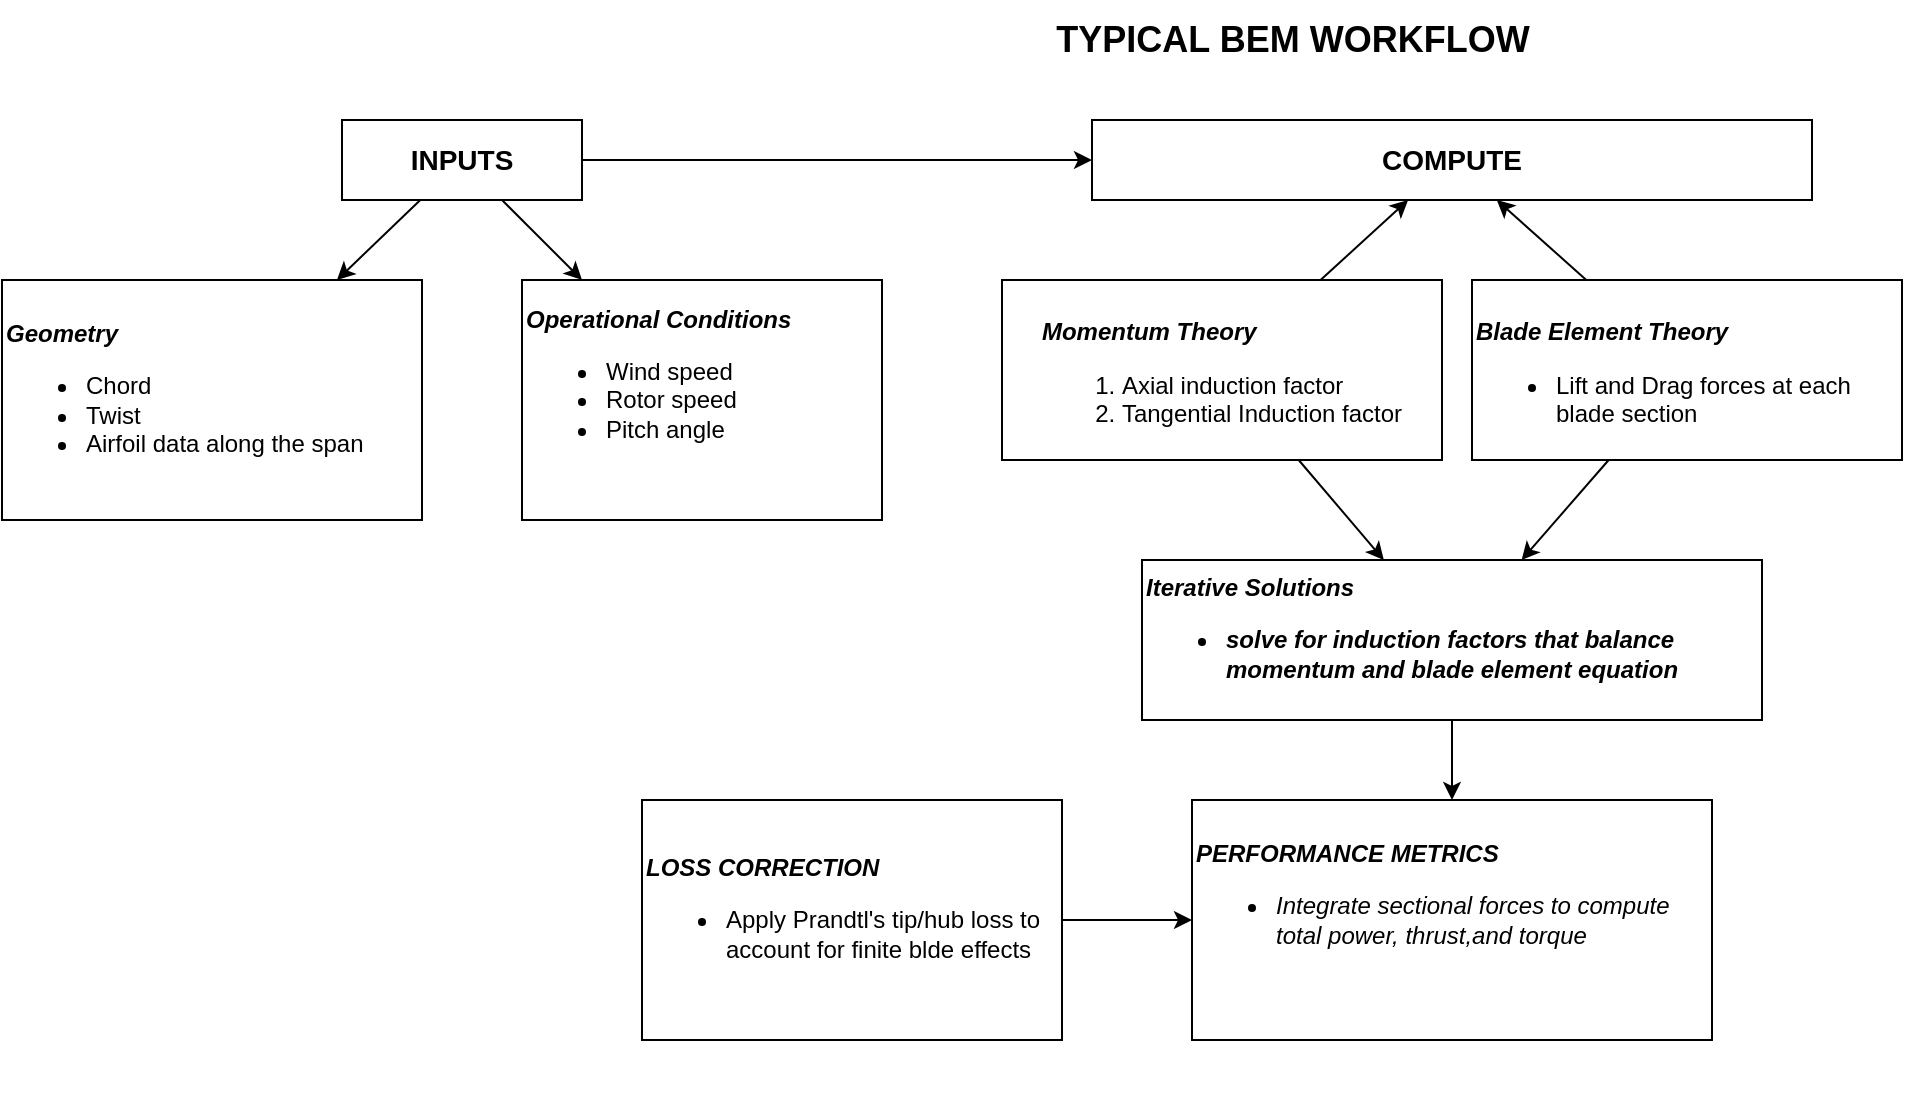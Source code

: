 <mxfile>
    <diagram id="puypHFc9u5uchjg3vgLu" name="Page-1">
        <mxGraphModel dx="1922" dy="1519" grid="1" gridSize="10" guides="1" tooltips="1" connect="1" arrows="1" fold="1" page="1" pageScale="1" pageWidth="850" pageHeight="1100" math="0" shadow="0">
            <root>
                <mxCell id="0"/>
                <mxCell id="1" parent="0"/>
                <mxCell id="6" value="" style="edgeStyle=none;html=1;" edge="1" parent="1" source="2" target="5">
                    <mxGeometry relative="1" as="geometry"/>
                </mxCell>
                <mxCell id="22" value="" style="edgeStyle=none;html=1;" edge="1" parent="1" source="2" target="21">
                    <mxGeometry relative="1" as="geometry"/>
                </mxCell>
                <mxCell id="54" value="" style="edgeStyle=none;html=1;" edge="1" parent="1" source="2" target="51">
                    <mxGeometry relative="1" as="geometry"/>
                </mxCell>
                <mxCell id="2" value="&lt;b&gt;&lt;font style=&quot;font-size: 14px;&quot;&gt;INPUTS&lt;/font&gt;&lt;/b&gt;" style="whiteSpace=wrap;html=1;" vertex="1" parent="1">
                    <mxGeometry x="-70" y="30" width="120" height="40" as="geometry"/>
                </mxCell>
                <mxCell id="5" value="&lt;div&gt;&lt;b&gt;&lt;i&gt;Geometry&lt;/i&gt;&lt;/b&gt;&lt;/div&gt;&lt;ul&gt;&lt;li&gt;&lt;span style=&quot;background-color: transparent;&quot;&gt;Chord&lt;/span&gt;&lt;/li&gt;&lt;li&gt;Twist&lt;/li&gt;&lt;li&gt;Airfoil data along the span&lt;/li&gt;&lt;/ul&gt;" style="whiteSpace=wrap;html=1;align=left;" vertex="1" parent="1">
                    <mxGeometry x="-240" y="110" width="210" height="120" as="geometry"/>
                </mxCell>
                <mxCell id="34" style="edgeStyle=none;html=1;exitX=1;exitY=0.5;exitDx=0;exitDy=0;" edge="1" parent="1" source="21">
                    <mxGeometry relative="1" as="geometry">
                        <mxPoint x="490" y="60" as="targetPoint"/>
                    </mxGeometry>
                </mxCell>
                <mxCell id="21" value="&lt;b&gt;&lt;font style=&quot;font-size: 14px;&quot;&gt;COMPUTE&lt;/font&gt;&lt;/b&gt;" style="whiteSpace=wrap;html=1;" vertex="1" parent="1">
                    <mxGeometry x="305" y="30" width="360" height="40" as="geometry"/>
                </mxCell>
                <mxCell id="42" value="" style="edgeStyle=none;html=1;" edge="1" parent="1" source="23" target="41">
                    <mxGeometry relative="1" as="geometry"/>
                </mxCell>
                <mxCell id="44" value="" style="edgeStyle=none;html=1;" edge="1" parent="1" source="23" target="21">
                    <mxGeometry relative="1" as="geometry"/>
                </mxCell>
                <mxCell id="23" value="&lt;div&gt;&lt;br&gt;&lt;/div&gt;&lt;div style=&quot;text-align: left;&quot;&gt;&lt;i&gt;&lt;b&gt;Momentum Theory&lt;/b&gt;&lt;/i&gt;&lt;/div&gt;&lt;div&gt;&lt;div&gt;&lt;ol&gt;&lt;li style=&quot;text-align: left;&quot;&gt;Axial induction factor&lt;/li&gt;&lt;li&gt;Tangential Induction factor&lt;/li&gt;&lt;/ol&gt;&lt;/div&gt;&lt;/div&gt;" style="whiteSpace=wrap;html=1;align=center;rotation=0;" vertex="1" parent="1">
                    <mxGeometry x="260" y="110" width="220" height="90" as="geometry"/>
                </mxCell>
                <mxCell id="43" value="" style="edgeStyle=none;html=1;" edge="1" parent="1" source="35" target="41">
                    <mxGeometry relative="1" as="geometry"/>
                </mxCell>
                <mxCell id="45" value="" style="edgeStyle=none;html=1;" edge="1" parent="1" source="35" target="21">
                    <mxGeometry relative="1" as="geometry"/>
                </mxCell>
                <mxCell id="35" value="&lt;div&gt;&lt;br&gt;&lt;/div&gt;&lt;i&gt;&lt;b&gt;Blade Element Theory&lt;/b&gt;&lt;/i&gt;&lt;br&gt;&lt;div&gt;&lt;div&gt;&lt;ul&gt;&lt;li&gt;Lift and Drag forces at each blade section&lt;/li&gt;&lt;/ul&gt;&lt;/div&gt;&lt;/div&gt;" style="whiteSpace=wrap;html=1;align=left;" vertex="1" parent="1">
                    <mxGeometry x="495" y="110" width="215" height="90" as="geometry"/>
                </mxCell>
                <mxCell id="55" value="" style="edgeStyle=none;html=1;" edge="1" parent="1" source="41" target="47">
                    <mxGeometry relative="1" as="geometry"/>
                </mxCell>
                <mxCell id="41" value="&lt;i&gt;&lt;b&gt;Iterative Solutions&lt;/b&gt;&lt;/i&gt;&lt;div&gt;&lt;ul&gt;&lt;li&gt;&lt;b&gt;&lt;i&gt;solve for induction factors that balance momentum and blade element equation&lt;/i&gt;&lt;/b&gt;&lt;/li&gt;&lt;/ul&gt;&lt;/div&gt;" style="whiteSpace=wrap;html=1;align=left;" vertex="1" parent="1">
                    <mxGeometry x="330" y="250" width="310" height="80" as="geometry"/>
                </mxCell>
                <mxCell id="56" value="" style="edgeStyle=none;html=1;" edge="1" parent="1" source="46" target="47">
                    <mxGeometry relative="1" as="geometry"/>
                </mxCell>
                <mxCell id="46" value="&lt;i&gt;&lt;b&gt;LOSS CORRECTION&lt;/b&gt;&lt;/i&gt;&lt;div&gt;&lt;div&gt;&lt;ul&gt;&lt;li&gt;Apply Prandtl&#39;s tip/hub loss to account for finite blde effects&lt;/li&gt;&lt;/ul&gt;&lt;/div&gt;&lt;/div&gt;" style="whiteSpace=wrap;html=1;align=left;" vertex="1" parent="1">
                    <mxGeometry x="80" y="370" width="210" height="120" as="geometry"/>
                </mxCell>
                <mxCell id="47" value="&lt;div style=&quot;&quot;&gt;&lt;span style=&quot;background-color: transparent;&quot;&gt;&lt;br&gt;&lt;/span&gt;&lt;/div&gt;&lt;div style=&quot;&quot;&gt;&lt;br&gt;&lt;/div&gt;&lt;div style=&quot;&quot;&gt;&lt;br&gt;&lt;/div&gt;&lt;div style=&quot;&quot;&gt;&lt;br&gt;&lt;/div&gt;&lt;div style=&quot;&quot;&gt;&lt;b&gt;&lt;i&gt;PERFORMANCE METRICS&lt;/i&gt;&lt;/b&gt;&lt;/div&gt;&lt;div style=&quot;&quot;&gt;&lt;ul&gt;&lt;li&gt;&lt;i style=&quot;background-color: transparent;&quot;&gt;Integrate sectional forces to compute&amp;nbsp; total power, thrust,and torque&lt;/i&gt;&lt;/li&gt;&lt;/ul&gt;&lt;/div&gt;&lt;div style=&quot;&quot;&gt;&lt;span style=&quot;background-color: transparent;&quot;&gt;&lt;br&gt;&lt;/span&gt;&lt;/div&gt;&lt;div style=&quot;&quot;&gt;&lt;span style=&quot;background-color: transparent;&quot;&gt;&lt;br&gt;&lt;/span&gt;&lt;/div&gt;&lt;div style=&quot;&quot;&gt;&lt;span style=&quot;background-color: transparent;&quot;&gt;&lt;br&gt;&lt;/span&gt;&lt;/div&gt;&lt;div style=&quot;&quot;&gt;&lt;span style=&quot;background-color: transparent;&quot;&gt;&lt;br&gt;&lt;/span&gt;&lt;/div&gt;&lt;div style=&quot;&quot;&gt;&lt;span style=&quot;background-color: transparent;&quot;&gt;&lt;br&gt;&lt;/span&gt;&lt;/div&gt;" style="whiteSpace=wrap;html=1;align=left;" vertex="1" parent="1">
                    <mxGeometry x="355" y="370" width="260" height="120" as="geometry"/>
                </mxCell>
                <mxCell id="49" value="&lt;b&gt;&lt;font style=&quot;font-size: 18px;&quot;&gt;TYPICAL BEM WORKFLOW&lt;/font&gt;&lt;/b&gt;" style="text;html=1;align=center;verticalAlign=middle;resizable=0;points=[];autosize=1;strokeColor=none;fillColor=none;" vertex="1" parent="1">
                    <mxGeometry x="275" y="-30" width="260" height="40" as="geometry"/>
                </mxCell>
                <mxCell id="51" value="&lt;span style=&quot;background-color: transparent;&quot;&gt;&lt;b&gt;&lt;i&gt;Operational Conditions&lt;/i&gt;&lt;/b&gt;&lt;/span&gt;&lt;div&gt;&lt;div&gt;&lt;ul&gt;&lt;li&gt;&lt;span style=&quot;background-color: transparent;&quot;&gt;Wind speed&lt;/span&gt;&lt;/li&gt;&lt;li&gt;&lt;span style=&quot;background-color: transparent;&quot;&gt;Rotor speed&lt;/span&gt;&lt;/li&gt;&lt;li&gt;&lt;span style=&quot;background-color: transparent;&quot;&gt;Pitch angle&lt;/span&gt;&lt;/li&gt;&lt;/ul&gt;&lt;/div&gt;&lt;div&gt;&lt;span style=&quot;background-color: transparent;&quot;&gt;&lt;br&gt;&lt;/span&gt;&lt;/div&gt;&lt;/div&gt;" style="whiteSpace=wrap;html=1;align=left;" vertex="1" parent="1">
                    <mxGeometry x="20" y="110" width="180" height="120" as="geometry"/>
                </mxCell>
            </root>
        </mxGraphModel>
    </diagram>
</mxfile>